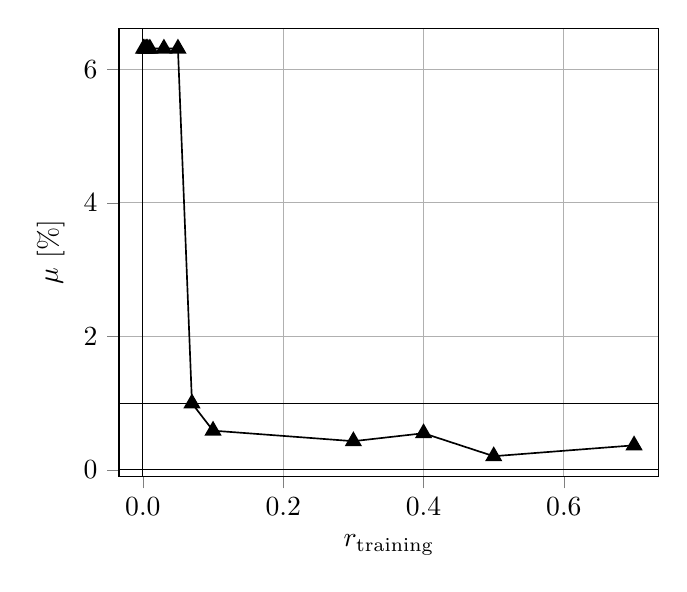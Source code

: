 % This file was created by matplotlib2tikz v0.6.18.
\begin{tikzpicture}

\begin{axis}[
tick align=outside,
tick pos=left,
x grid style={white!69.02!black},
xlabel={$r_\text{training}$},
xmajorgrids,
xmin=-0.034, xmax=0.735,
xtick={-0.2,0,0.2,0.4,0.6,0.8},
xticklabels={$-0.2$,$0.0$,$0.2$,$0.4$,$0.6$,$0.8$},
y grid style={white!69.02!black},
ylabel={$\mu$ [\%]},
ymajorgrids,
ymin=-0.101, ymax=6.617,
ytick={-2,0,2,4,6,8},
yticklabels={$-2$,$0$,$2$,$4$,$6$,$8$}
]
\addplot [semithick, black, mark=triangle*, mark size=3, mark options={solid}, forget plot]
table [row sep=\\]{%
0.001	6.312 \\
0.003	6.312 \\
0.005	6.312 \\
0.007	6.312 \\
0.01	6.312 \\
0.03	6.312 \\
0.05	6.312 \\
0.07	0.996 \\
0.1	0.587 \\
0.3	0.429 \\
0.4	0.548 \\
0.5	0.204 \\
0.7	0.367 \\
};
\path [draw=black, fill opacity=0] (axis cs:0,-0.101)
--(axis cs:0,6.617);

\path [draw=black, fill opacity=0] (axis cs:1,-0.101)
--(axis cs:1,6.617);

\path [draw=black, fill opacity=0] (axis cs:-0.034,0)
--(axis cs:0.735,0);

\path [draw=black, fill opacity=0] (axis cs:-0.034,1)
--(axis cs:0.735,1);

\end{axis}

\end{tikzpicture}